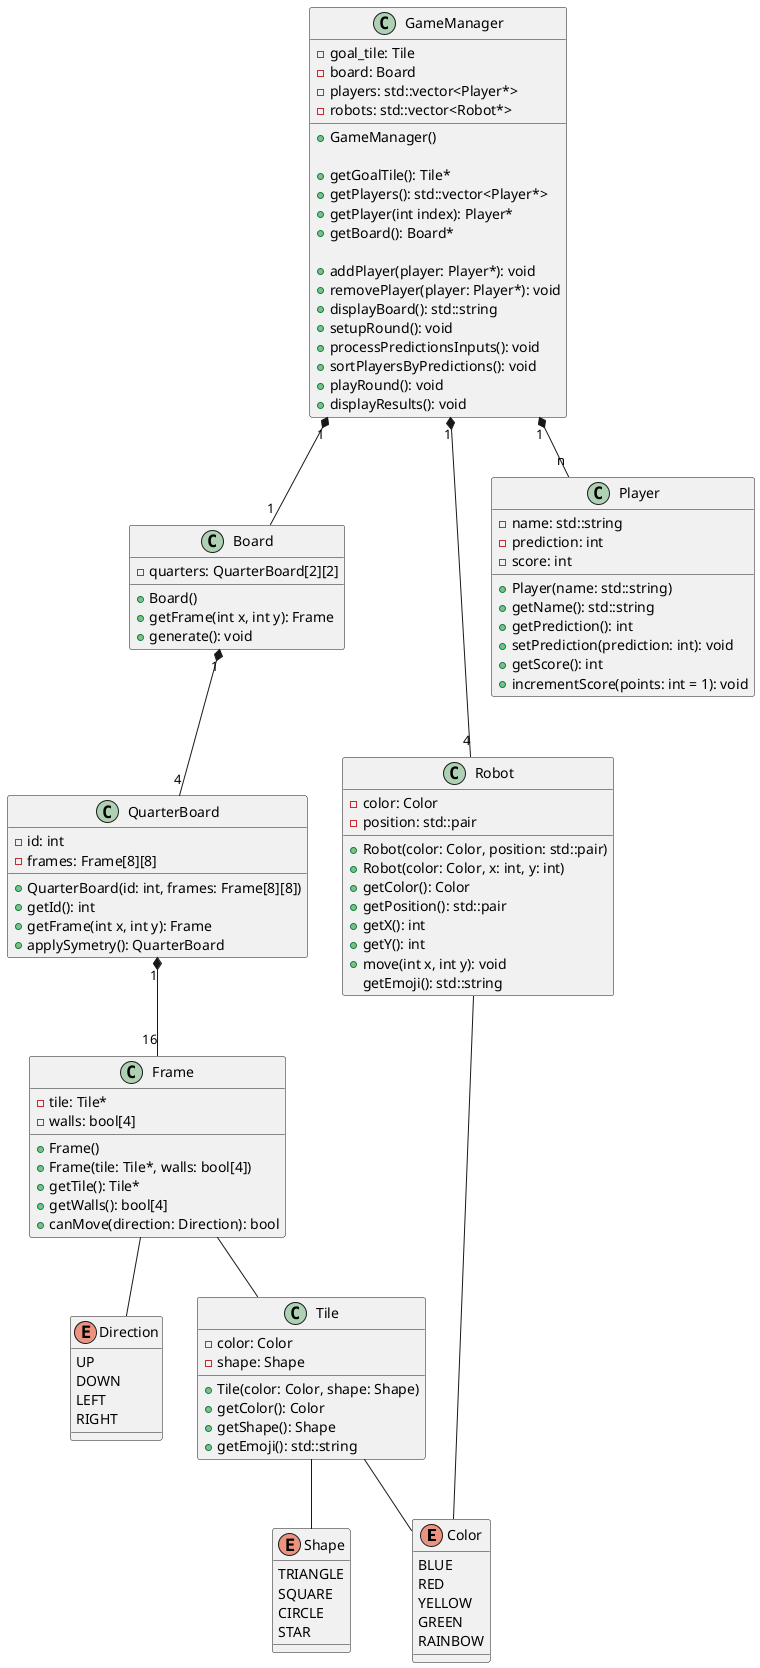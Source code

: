 @startuml class_diagram

enum Color {
    BLUE
    RED
    YELLOW
    GREEN
    RAINBOW
}

enum Shape {
    TRIANGLE
    SQUARE
    CIRCLE
    STAR
}

enum Direction {
    UP
    DOWN
    LEFT
    RIGHT
}

class Tile {
    - color: Color
    - shape: Shape
    + Tile(color: Color, shape: Shape)
    + getColor(): Color
    + getShape(): Shape
    + getEmoji(): std::string
}

class Frame {
    - tile: Tile*
    - walls: bool[4]
    + Frame()
    + Frame(tile: Tile*, walls: bool[4])
    + getTile(): Tile*
    + getWalls(): bool[4]
    + canMove(direction: Direction): bool
}

class QuarterBoard {
    - id: int
    - frames: Frame[8][8]
    + QuarterBoard(id: int, frames: Frame[8][8])
    + getId(): int
    + getFrame(int x, int y): Frame
    + applySymetry(): QuarterBoard
}

class Board {
    - quarters: QuarterBoard[2][2]
    + Board()
    + getFrame(int x, int y): Frame
    + generate(): void
}

class Robot {
    - color: Color
    - position: std::pair
    + Robot(color: Color, position: std::pair)
    + Robot(color: Color, x: int, y: int)
    + getColor(): Color
    + getPosition(): std::pair
    + getX(): int
    + getY(): int
    + move(int x, int y): void
    getEmoji(): std::string
}

class Player {
    - name: std::string
    - prediction: int
    - score: int 
    + Player(name: std::string)
    + getName(): std::string
    + getPrediction(): int
    + setPrediction(prediction: int): void
    + getScore(): int
    + incrementScore(points: int = 1): void
}

class GameManager {
    - goal_tile: Tile
    - board: Board
    - players: std::vector<Player*>
    - robots: std::vector<Robot*>

    + GameManager()
    
    + getGoalTile(): Tile*
    + getPlayers(): std::vector<Player*>
    + getPlayer(int index): Player*
    + getBoard(): Board*
    
    + addPlayer(player: Player*): void
    + removePlayer(player: Player*): void
    + displayBoard(): std::string
    + setupRound(): void
    + processPredictionsInputs(): void
    + sortPlayersByPredictions(): void
    + playRound(): void
    + displayResults(): void
}

Frame -- Tile
Frame "16" -up-* "1" QuarterBoard
Board "1" *-- "4" QuarterBoard
GameManager "1" *-- "n" Player
GameManager "1" *-- "4" Robot
GameManager "1" *-- "1" Board
Robot -- Color
Tile -- Color
Tile -- Shape
Frame -- Direction


@enduml